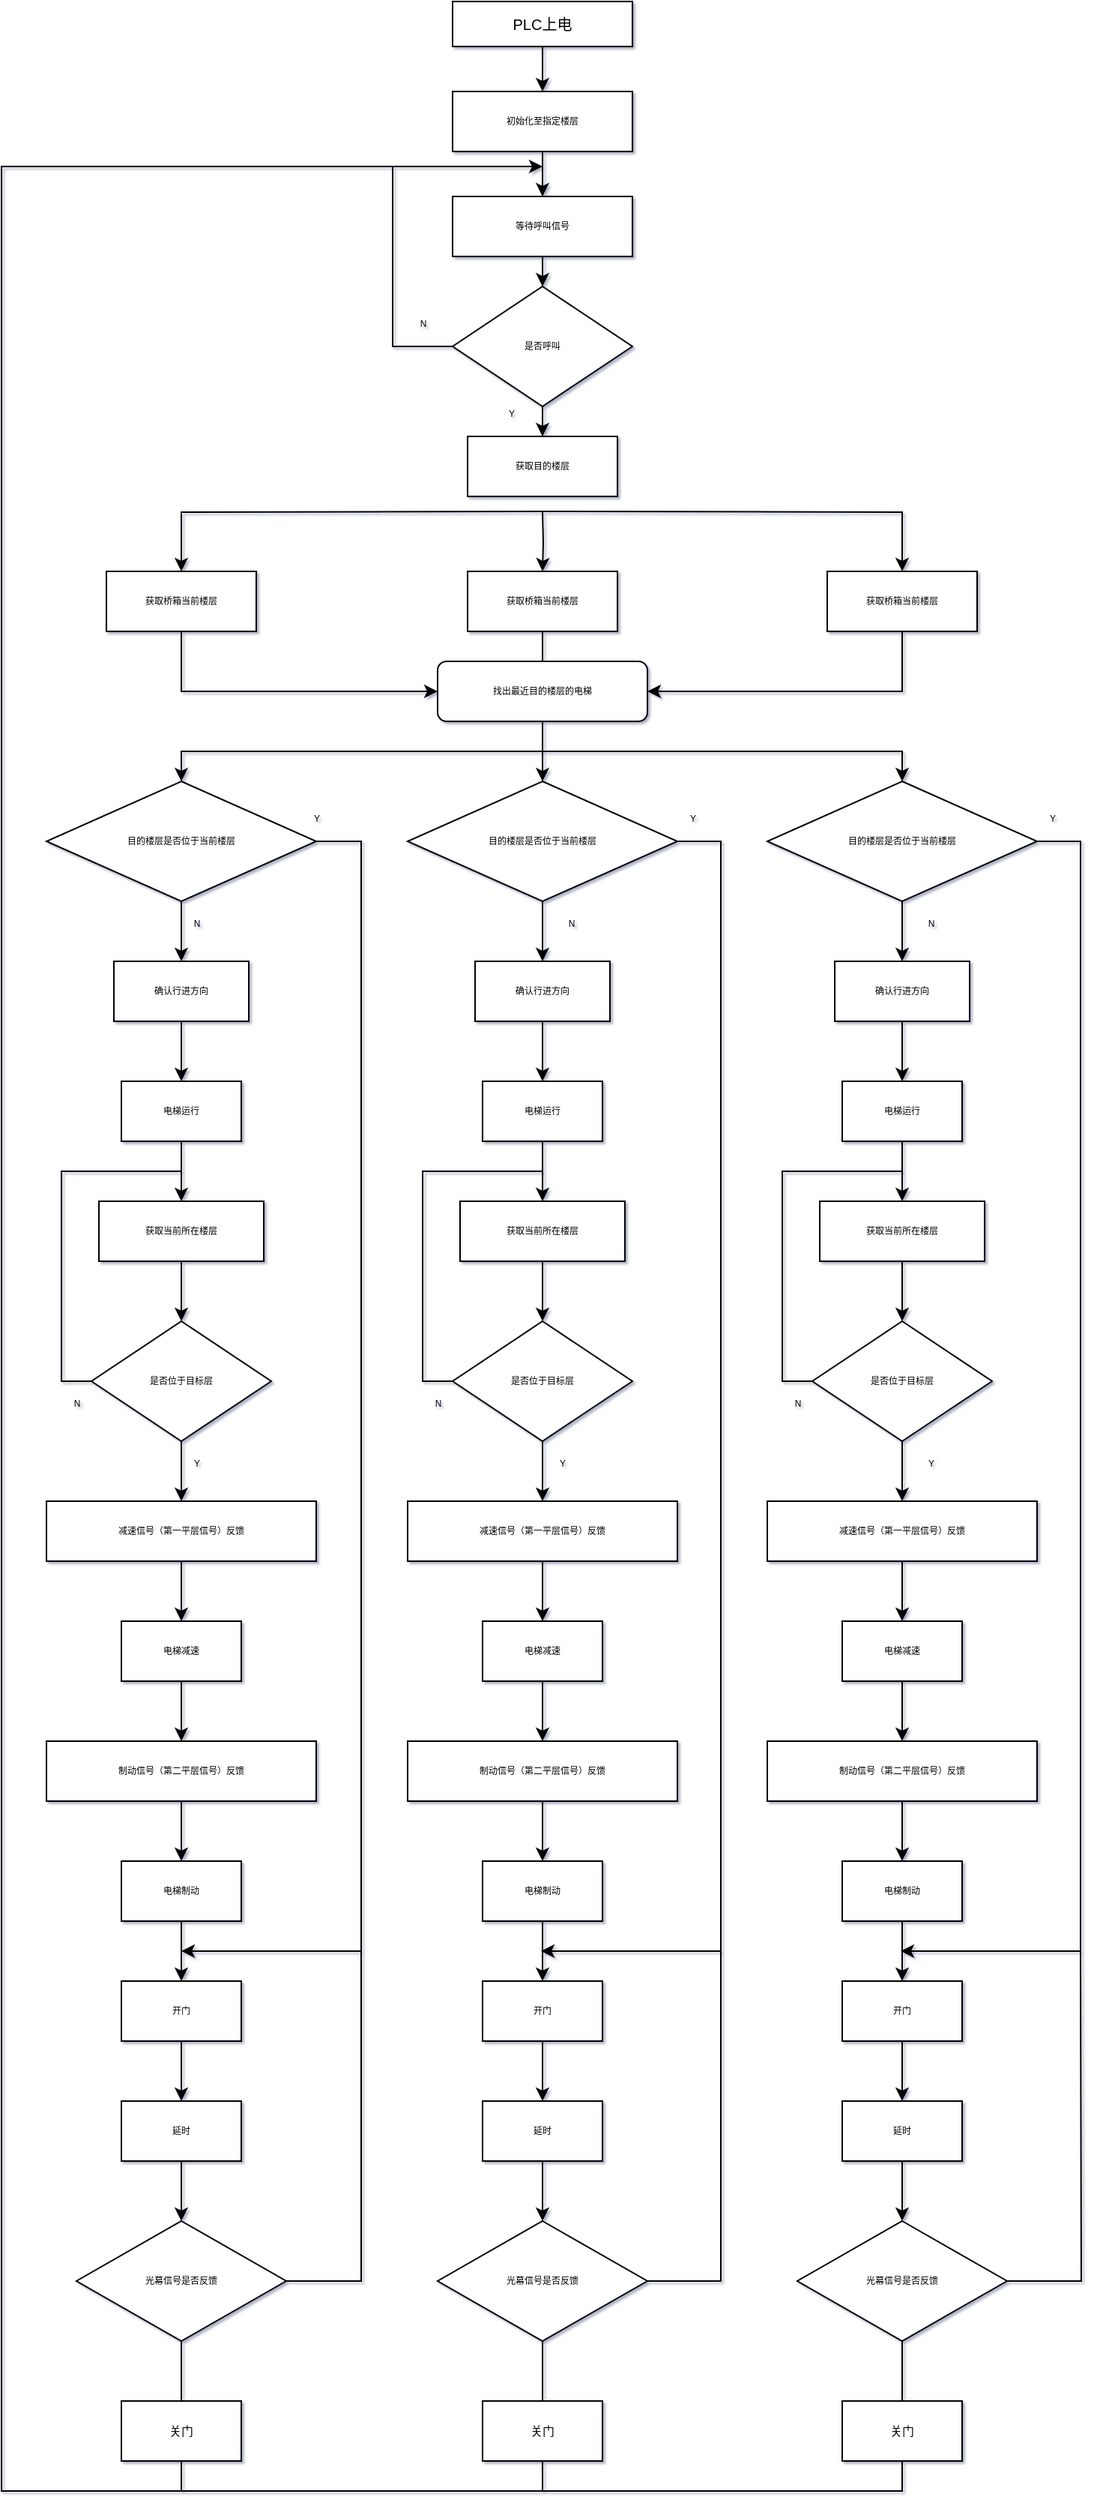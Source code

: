 <mxfile version="14.8.1" type="github">
  <diagram id="xuy3t1yrsUnTMNWXvo1F" name="Page-1">
    <mxGraphModel dx="716" dy="426" grid="1" gridSize="10" guides="1" tooltips="1" connect="1" arrows="1" fold="1" page="1" pageScale="1" pageWidth="827" pageHeight="1169" math="0" shadow="1">
      <root>
        <mxCell id="0" />
        <mxCell id="1" parent="0" />
        <mxCell id="n46OkMf2juIqLzWFey6i-4" value="" style="edgeStyle=orthogonalEdgeStyle;rounded=0;orthogonalLoop=1;jettySize=auto;html=1;spacingLeft=0;fontSize=6;" edge="1" parent="1" source="n46OkMf2juIqLzWFey6i-2" target="n46OkMf2juIqLzWFey6i-3">
          <mxGeometry relative="1" as="geometry" />
        </mxCell>
        <mxCell id="n46OkMf2juIqLzWFey6i-2" value="&lt;font style=&quot;line-height: 120% ; font-size: 10px&quot;&gt;PLC上电&lt;/font&gt;" style="rounded=0;whiteSpace=wrap;html=1;spacingLeft=0;fontSize=8;" vertex="1" parent="1">
          <mxGeometry x="350.99" width="120" height="30" as="geometry" />
        </mxCell>
        <mxCell id="n46OkMf2juIqLzWFey6i-6" value="" style="edgeStyle=orthogonalEdgeStyle;rounded=0;orthogonalLoop=1;jettySize=auto;html=1;spacingLeft=0;fontSize=6;" edge="1" parent="1" source="n46OkMf2juIqLzWFey6i-3" target="n46OkMf2juIqLzWFey6i-5">
          <mxGeometry relative="1" as="geometry" />
        </mxCell>
        <mxCell id="n46OkMf2juIqLzWFey6i-3" value="初始化至指定楼层" style="rounded=0;whiteSpace=wrap;html=1;spacingLeft=0;fontSize=6;" vertex="1" parent="1">
          <mxGeometry x="350.99" y="60" width="120" height="40" as="geometry" />
        </mxCell>
        <mxCell id="n46OkMf2juIqLzWFey6i-8" value="" style="edgeStyle=orthogonalEdgeStyle;rounded=0;orthogonalLoop=1;jettySize=auto;html=1;spacingLeft=0;fontSize=6;" edge="1" parent="1" source="n46OkMf2juIqLzWFey6i-5" target="n46OkMf2juIqLzWFey6i-7">
          <mxGeometry relative="1" as="geometry" />
        </mxCell>
        <mxCell id="n46OkMf2juIqLzWFey6i-198" value="" style="edgeStyle=orthogonalEdgeStyle;rounded=0;orthogonalLoop=1;jettySize=auto;html=1;fontSize=8;startArrow=none;startFill=0;endArrow=none;endFill=0;" edge="1" parent="1" source="n46OkMf2juIqLzWFey6i-5" target="n46OkMf2juIqLzWFey6i-3">
          <mxGeometry relative="1" as="geometry" />
        </mxCell>
        <mxCell id="n46OkMf2juIqLzWFey6i-5" value="等待呼叫信号" style="rounded=0;whiteSpace=wrap;html=1;spacingLeft=0;fontSize=6;" vertex="1" parent="1">
          <mxGeometry x="350.99" y="130" width="120" height="40" as="geometry" />
        </mxCell>
        <mxCell id="n46OkMf2juIqLzWFey6i-10" style="edgeStyle=orthogonalEdgeStyle;rounded=0;orthogonalLoop=1;jettySize=auto;html=1;exitX=0;exitY=0.5;exitDx=0;exitDy=0;endArrow=classic;endFill=1;spacingLeft=0;fontSize=6;" edge="1" parent="1" source="n46OkMf2juIqLzWFey6i-7">
          <mxGeometry relative="1" as="geometry">
            <mxPoint x="410.99" y="110" as="targetPoint" />
            <Array as="points">
              <mxPoint x="310.99" y="230" />
              <mxPoint x="310.99" y="110" />
            </Array>
          </mxGeometry>
        </mxCell>
        <mxCell id="n46OkMf2juIqLzWFey6i-26" value="" style="edgeStyle=orthogonalEdgeStyle;rounded=0;orthogonalLoop=1;jettySize=auto;html=1;startArrow=none;startFill=0;endArrow=classic;endFill=1;spacingLeft=0;fontSize=6;" edge="1" parent="1" source="n46OkMf2juIqLzWFey6i-7" target="n46OkMf2juIqLzWFey6i-25">
          <mxGeometry relative="1" as="geometry" />
        </mxCell>
        <mxCell id="n46OkMf2juIqLzWFey6i-7" value="是否呼叫" style="rhombus;whiteSpace=wrap;html=1;spacingLeft=0;fontSize=6;" vertex="1" parent="1">
          <mxGeometry x="350.99" y="190" width="120" height="80" as="geometry" />
        </mxCell>
        <mxCell id="n46OkMf2juIqLzWFey6i-36" style="edgeStyle=orthogonalEdgeStyle;rounded=0;orthogonalLoop=1;jettySize=auto;html=1;exitX=0.5;exitY=1;exitDx=0;exitDy=0;entryX=0;entryY=0.5;entryDx=0;entryDy=0;startArrow=none;startFill=0;endArrow=classic;endFill=1;spacingLeft=0;fontSize=6;" edge="1" parent="1" source="n46OkMf2juIqLzWFey6i-11" target="n46OkMf2juIqLzWFey6i-35">
          <mxGeometry relative="1" as="geometry" />
        </mxCell>
        <mxCell id="n46OkMf2juIqLzWFey6i-11" value="获取桥箱当前楼层" style="rounded=0;whiteSpace=wrap;html=1;spacingLeft=0;fontSize=6;" vertex="1" parent="1">
          <mxGeometry x="120" y="380" width="100" height="40" as="geometry" />
        </mxCell>
        <mxCell id="n46OkMf2juIqLzWFey6i-37" value="" style="edgeStyle=orthogonalEdgeStyle;rounded=0;orthogonalLoop=1;jettySize=auto;html=1;startArrow=none;startFill=0;endArrow=classic;endFill=1;spacingLeft=0;fontSize=6;" edge="1" parent="1" source="n46OkMf2juIqLzWFey6i-12">
          <mxGeometry relative="1" as="geometry">
            <mxPoint x="411.059" y="450" as="targetPoint" />
          </mxGeometry>
        </mxCell>
        <mxCell id="n46OkMf2juIqLzWFey6i-12" value="获取桥箱当前楼层" style="rounded=0;whiteSpace=wrap;html=1;spacingLeft=0;fontSize=6;" vertex="1" parent="1">
          <mxGeometry x="361" y="380" width="100" height="40" as="geometry" />
        </mxCell>
        <mxCell id="n46OkMf2juIqLzWFey6i-39" style="edgeStyle=orthogonalEdgeStyle;rounded=0;orthogonalLoop=1;jettySize=auto;html=1;exitX=0.5;exitY=1;exitDx=0;exitDy=0;entryX=1;entryY=0.5;entryDx=0;entryDy=0;startArrow=none;startFill=0;endArrow=classic;endFill=1;spacingLeft=0;fontSize=6;" edge="1" parent="1" source="n46OkMf2juIqLzWFey6i-13" target="n46OkMf2juIqLzWFey6i-35">
          <mxGeometry relative="1" as="geometry" />
        </mxCell>
        <mxCell id="n46OkMf2juIqLzWFey6i-13" value="获取桥箱当前楼层" style="rounded=0;whiteSpace=wrap;html=1;spacingLeft=0;fontSize=6;" vertex="1" parent="1">
          <mxGeometry x="601" y="380" width="100" height="40" as="geometry" />
        </mxCell>
        <mxCell id="n46OkMf2juIqLzWFey6i-27" value="" style="edgeStyle=orthogonalEdgeStyle;rounded=0;orthogonalLoop=1;jettySize=auto;html=1;startArrow=none;startFill=0;endArrow=classic;endFill=1;spacingLeft=0;fontSize=6;" edge="1" parent="1" target="n46OkMf2juIqLzWFey6i-12">
          <mxGeometry relative="1" as="geometry">
            <mxPoint x="411" y="340" as="sourcePoint" />
          </mxGeometry>
        </mxCell>
        <mxCell id="n46OkMf2juIqLzWFey6i-28" style="edgeStyle=orthogonalEdgeStyle;rounded=0;orthogonalLoop=1;jettySize=auto;html=1;exitX=0.5;exitY=1;exitDx=0;exitDy=0;entryX=0.5;entryY=0;entryDx=0;entryDy=0;startArrow=none;startFill=0;endArrow=classic;endFill=1;spacingLeft=0;fontSize=6;" edge="1" parent="1" target="n46OkMf2juIqLzWFey6i-11">
          <mxGeometry relative="1" as="geometry">
            <mxPoint x="411" y="340" as="sourcePoint" />
          </mxGeometry>
        </mxCell>
        <mxCell id="n46OkMf2juIqLzWFey6i-29" style="edgeStyle=orthogonalEdgeStyle;rounded=0;orthogonalLoop=1;jettySize=auto;html=1;exitX=0.5;exitY=1;exitDx=0;exitDy=0;entryX=0.5;entryY=0;entryDx=0;entryDy=0;startArrow=none;startFill=0;endArrow=classic;endFill=1;spacingLeft=0;fontSize=6;" edge="1" parent="1" target="n46OkMf2juIqLzWFey6i-13">
          <mxGeometry relative="1" as="geometry">
            <mxPoint x="411" y="340" as="sourcePoint" />
          </mxGeometry>
        </mxCell>
        <mxCell id="n46OkMf2juIqLzWFey6i-25" value="获取目的楼层" style="rounded=0;whiteSpace=wrap;html=1;spacingLeft=0;fontSize=6;" vertex="1" parent="1">
          <mxGeometry x="361" y="290" width="100" height="40" as="geometry" />
        </mxCell>
        <mxCell id="n46OkMf2juIqLzWFey6i-41" value="" style="edgeStyle=orthogonalEdgeStyle;rounded=0;orthogonalLoop=1;jettySize=auto;html=1;startArrow=none;startFill=0;endArrow=classic;endFill=1;spacingLeft=0;fontSize=6;" edge="1" parent="1" source="n46OkMf2juIqLzWFey6i-35" target="n46OkMf2juIqLzWFey6i-40">
          <mxGeometry relative="1" as="geometry" />
        </mxCell>
        <mxCell id="n46OkMf2juIqLzWFey6i-44" style="edgeStyle=orthogonalEdgeStyle;rounded=0;orthogonalLoop=1;jettySize=auto;html=1;exitX=0.5;exitY=1;exitDx=0;exitDy=0;entryX=0.5;entryY=0;entryDx=0;entryDy=0;startArrow=none;startFill=0;endArrow=classic;endFill=1;spacingLeft=0;fontSize=6;" edge="1" parent="1" source="n46OkMf2juIqLzWFey6i-35" target="n46OkMf2juIqLzWFey6i-42">
          <mxGeometry relative="1" as="geometry" />
        </mxCell>
        <mxCell id="n46OkMf2juIqLzWFey6i-45" style="edgeStyle=orthogonalEdgeStyle;rounded=0;orthogonalLoop=1;jettySize=auto;html=1;exitX=0.5;exitY=1;exitDx=0;exitDy=0;startArrow=none;startFill=0;endArrow=classic;endFill=1;spacingLeft=0;fontSize=6;" edge="1" parent="1" source="n46OkMf2juIqLzWFey6i-35" target="n46OkMf2juIqLzWFey6i-43">
          <mxGeometry relative="1" as="geometry" />
        </mxCell>
        <mxCell id="n46OkMf2juIqLzWFey6i-35" value="找出最近目的楼层的电梯" style="rounded=1;whiteSpace=wrap;html=1;spacingLeft=0;fontSize=6;" vertex="1" parent="1">
          <mxGeometry x="341" y="440" width="140" height="40" as="geometry" />
        </mxCell>
        <mxCell id="n46OkMf2juIqLzWFey6i-51" value="" style="edgeStyle=orthogonalEdgeStyle;rounded=0;orthogonalLoop=1;jettySize=auto;html=1;startArrow=none;startFill=0;endArrow=classic;endFill=1;spacingLeft=0;fontSize=6;" edge="1" parent="1" source="n46OkMf2juIqLzWFey6i-40" target="n46OkMf2juIqLzWFey6i-48">
          <mxGeometry relative="1" as="geometry" />
        </mxCell>
        <mxCell id="n46OkMf2juIqLzWFey6i-195" style="edgeStyle=orthogonalEdgeStyle;rounded=0;orthogonalLoop=1;jettySize=auto;html=1;exitX=1;exitY=0.5;exitDx=0;exitDy=0;fontSize=8;startArrow=none;startFill=0;endArrow=classic;endFill=1;" edge="1" parent="1" source="n46OkMf2juIqLzWFey6i-40">
          <mxGeometry relative="1" as="geometry">
            <mxPoint x="410" y="1300.0" as="targetPoint" />
            <Array as="points">
              <mxPoint x="530" y="560" />
              <mxPoint x="530" y="1300" />
            </Array>
          </mxGeometry>
        </mxCell>
        <mxCell id="n46OkMf2juIqLzWFey6i-40" value="目的楼层是否位于当前楼层" style="rhombus;whiteSpace=wrap;html=1;spacingLeft=0;fontSize=6;" vertex="1" parent="1">
          <mxGeometry x="320.99" y="520" width="180" height="80" as="geometry" />
        </mxCell>
        <mxCell id="n46OkMf2juIqLzWFey6i-47" value="" style="edgeStyle=orthogonalEdgeStyle;rounded=0;orthogonalLoop=1;jettySize=auto;html=1;startArrow=none;startFill=0;endArrow=classic;endFill=1;spacingLeft=0;fontSize=6;" edge="1" parent="1" source="n46OkMf2juIqLzWFey6i-42" target="n46OkMf2juIqLzWFey6i-46">
          <mxGeometry relative="1" as="geometry" />
        </mxCell>
        <mxCell id="n46OkMf2juIqLzWFey6i-192" style="edgeStyle=orthogonalEdgeStyle;rounded=0;orthogonalLoop=1;jettySize=auto;html=1;exitX=1;exitY=0.5;exitDx=0;exitDy=0;fontSize=8;startArrow=none;startFill=0;endArrow=none;endFill=0;" edge="1" parent="1" source="n46OkMf2juIqLzWFey6i-42">
          <mxGeometry relative="1" as="geometry">
            <mxPoint x="170" y="1300.0" as="targetPoint" />
            <Array as="points">
              <mxPoint x="290" y="560" />
              <mxPoint x="290" y="1300" />
            </Array>
          </mxGeometry>
        </mxCell>
        <mxCell id="n46OkMf2juIqLzWFey6i-42" value="目的楼层是否位于当前楼层" style="rhombus;whiteSpace=wrap;html=1;spacingLeft=0;fontSize=6;" vertex="1" parent="1">
          <mxGeometry x="80" y="520" width="180" height="80" as="geometry" />
        </mxCell>
        <mxCell id="n46OkMf2juIqLzWFey6i-52" value="" style="edgeStyle=orthogonalEdgeStyle;rounded=0;orthogonalLoop=1;jettySize=auto;html=1;startArrow=none;startFill=0;endArrow=classic;endFill=1;spacingLeft=0;fontSize=6;" edge="1" parent="1" source="n46OkMf2juIqLzWFey6i-43" target="n46OkMf2juIqLzWFey6i-49">
          <mxGeometry relative="1" as="geometry" />
        </mxCell>
        <mxCell id="n46OkMf2juIqLzWFey6i-196" style="edgeStyle=orthogonalEdgeStyle;rounded=0;orthogonalLoop=1;jettySize=auto;html=1;exitX=1;exitY=0.5;exitDx=0;exitDy=0;fontSize=8;startArrow=none;startFill=0;endArrow=classic;endFill=1;" edge="1" parent="1" source="n46OkMf2juIqLzWFey6i-43">
          <mxGeometry relative="1" as="geometry">
            <mxPoint x="650" y="1300.0" as="targetPoint" />
            <Array as="points">
              <mxPoint x="770" y="560" />
              <mxPoint x="770" y="1300" />
            </Array>
          </mxGeometry>
        </mxCell>
        <mxCell id="n46OkMf2juIqLzWFey6i-43" value="目的楼层是否位于当前楼层" style="rhombus;whiteSpace=wrap;html=1;spacingLeft=0;fontSize=6;" vertex="1" parent="1">
          <mxGeometry x="561" y="520" width="180" height="80" as="geometry" />
        </mxCell>
        <mxCell id="n46OkMf2juIqLzWFey6i-55" value="" style="edgeStyle=orthogonalEdgeStyle;rounded=0;orthogonalLoop=1;jettySize=auto;html=1;startArrow=none;startFill=0;endArrow=classic;endFill=1;spacingLeft=0;fontSize=6;" edge="1" parent="1" source="n46OkMf2juIqLzWFey6i-46" target="n46OkMf2juIqLzWFey6i-54">
          <mxGeometry relative="1" as="geometry" />
        </mxCell>
        <mxCell id="n46OkMf2juIqLzWFey6i-46" value="确认行进方向" style="rounded=0;whiteSpace=wrap;html=1;spacingLeft=0;fontSize=6;" vertex="1" parent="1">
          <mxGeometry x="125" y="640" width="90" height="40" as="geometry" />
        </mxCell>
        <mxCell id="n46OkMf2juIqLzWFey6i-166" value="" style="edgeStyle=orthogonalEdgeStyle;rounded=0;orthogonalLoop=1;jettySize=auto;html=1;fontSize=8;startArrow=none;startFill=0;endArrow=classic;endFill=1;" edge="1" parent="1" source="n46OkMf2juIqLzWFey6i-48" target="n46OkMf2juIqLzWFey6i-56">
          <mxGeometry relative="1" as="geometry" />
        </mxCell>
        <mxCell id="n46OkMf2juIqLzWFey6i-48" value="确认行进方向" style="rounded=0;whiteSpace=wrap;html=1;spacingLeft=0;fontSize=6;" vertex="1" parent="1">
          <mxGeometry x="366" y="640" width="90" height="40" as="geometry" />
        </mxCell>
        <mxCell id="n46OkMf2juIqLzWFey6i-167" value="" style="edgeStyle=orthogonalEdgeStyle;rounded=0;orthogonalLoop=1;jettySize=auto;html=1;fontSize=8;startArrow=none;startFill=0;endArrow=classic;endFill=1;" edge="1" parent="1" source="n46OkMf2juIqLzWFey6i-49" target="n46OkMf2juIqLzWFey6i-57">
          <mxGeometry relative="1" as="geometry" />
        </mxCell>
        <mxCell id="n46OkMf2juIqLzWFey6i-49" value="确认行进方向" style="rounded=0;whiteSpace=wrap;html=1;spacingLeft=0;fontSize=6;" vertex="1" parent="1">
          <mxGeometry x="606" y="640" width="90" height="40" as="geometry" />
        </mxCell>
        <mxCell id="n46OkMf2juIqLzWFey6i-59" value="" style="edgeStyle=orthogonalEdgeStyle;rounded=0;orthogonalLoop=1;jettySize=auto;html=1;startArrow=none;startFill=0;endArrow=classic;endFill=1;spacingLeft=0;fontSize=6;" edge="1" parent="1" source="n46OkMf2juIqLzWFey6i-54" target="n46OkMf2juIqLzWFey6i-58">
          <mxGeometry relative="1" as="geometry" />
        </mxCell>
        <mxCell id="n46OkMf2juIqLzWFey6i-54" value="电梯运行" style="rounded=0;whiteSpace=wrap;html=1;spacingLeft=0;fontSize=6;" vertex="1" parent="1">
          <mxGeometry x="130" y="720" width="80" height="40" as="geometry" />
        </mxCell>
        <mxCell id="n46OkMf2juIqLzWFey6i-165" value="" style="edgeStyle=orthogonalEdgeStyle;rounded=0;orthogonalLoop=1;jettySize=auto;html=1;fontSize=8;startArrow=none;startFill=0;endArrow=classic;endFill=1;" edge="1" parent="1" source="n46OkMf2juIqLzWFey6i-56" target="n46OkMf2juIqLzWFey6i-124">
          <mxGeometry relative="1" as="geometry" />
        </mxCell>
        <mxCell id="n46OkMf2juIqLzWFey6i-56" value="电梯运行" style="rounded=0;whiteSpace=wrap;html=1;spacingLeft=0;fontSize=6;" vertex="1" parent="1">
          <mxGeometry x="370.99" y="720" width="80" height="40" as="geometry" />
        </mxCell>
        <mxCell id="n46OkMf2juIqLzWFey6i-189" value="" style="edgeStyle=orthogonalEdgeStyle;rounded=0;orthogonalLoop=1;jettySize=auto;html=1;fontSize=8;startArrow=none;startFill=0;endArrow=classic;endFill=1;" edge="1" parent="1" source="n46OkMf2juIqLzWFey6i-57" target="n46OkMf2juIqLzWFey6i-169">
          <mxGeometry relative="1" as="geometry" />
        </mxCell>
        <mxCell id="n46OkMf2juIqLzWFey6i-57" value="电梯运行" style="rounded=0;whiteSpace=wrap;html=1;spacingLeft=0;fontSize=6;" vertex="1" parent="1">
          <mxGeometry x="611" y="720" width="80" height="40" as="geometry" />
        </mxCell>
        <mxCell id="n46OkMf2juIqLzWFey6i-61" value="" style="edgeStyle=orthogonalEdgeStyle;rounded=0;orthogonalLoop=1;jettySize=auto;html=1;startArrow=none;startFill=0;endArrow=classic;endFill=1;spacingLeft=0;fontSize=6;" edge="1" parent="1" source="n46OkMf2juIqLzWFey6i-58" target="n46OkMf2juIqLzWFey6i-60">
          <mxGeometry relative="1" as="geometry" />
        </mxCell>
        <mxCell id="n46OkMf2juIqLzWFey6i-58" value="获取当前所在楼层" style="rounded=0;whiteSpace=wrap;html=1;spacingLeft=0;fontSize=6;" vertex="1" parent="1">
          <mxGeometry x="115" y="800" width="110" height="40" as="geometry" />
        </mxCell>
        <mxCell id="n46OkMf2juIqLzWFey6i-62" style="edgeStyle=orthogonalEdgeStyle;rounded=0;orthogonalLoop=1;jettySize=auto;html=1;exitX=0;exitY=0.5;exitDx=0;exitDy=0;startArrow=none;startFill=0;endArrow=none;endFill=0;spacingLeft=0;fontSize=6;" edge="1" parent="1" source="n46OkMf2juIqLzWFey6i-60">
          <mxGeometry relative="1" as="geometry">
            <mxPoint x="170" y="780" as="targetPoint" />
            <Array as="points">
              <mxPoint x="90" y="920" />
              <mxPoint x="90" y="780" />
            </Array>
          </mxGeometry>
        </mxCell>
        <mxCell id="n46OkMf2juIqLzWFey6i-64" value="" style="edgeStyle=orthogonalEdgeStyle;rounded=0;orthogonalLoop=1;jettySize=auto;html=1;startArrow=none;startFill=0;endArrow=classic;endFill=1;spacingLeft=0;fontSize=6;" edge="1" parent="1" source="n46OkMf2juIqLzWFey6i-60" target="n46OkMf2juIqLzWFey6i-63">
          <mxGeometry relative="1" as="geometry" />
        </mxCell>
        <mxCell id="n46OkMf2juIqLzWFey6i-60" value="是否位于目标层" style="rhombus;whiteSpace=wrap;html=1;spacingLeft=0;fontSize=6;" vertex="1" parent="1">
          <mxGeometry x="110" y="880" width="120" height="80" as="geometry" />
        </mxCell>
        <mxCell id="n46OkMf2juIqLzWFey6i-66" value="" style="edgeStyle=orthogonalEdgeStyle;rounded=0;orthogonalLoop=1;jettySize=auto;html=1;startArrow=none;startFill=0;endArrow=classic;endFill=1;spacingLeft=0;fontSize=6;" edge="1" parent="1" source="n46OkMf2juIqLzWFey6i-63" target="n46OkMf2juIqLzWFey6i-65">
          <mxGeometry relative="1" as="geometry" />
        </mxCell>
        <mxCell id="n46OkMf2juIqLzWFey6i-63" value="减速信号（第一平层信号）反馈" style="rounded=0;whiteSpace=wrap;html=1;spacingLeft=0;fontSize=6;" vertex="1" parent="1">
          <mxGeometry x="80" y="1000" width="180" height="40" as="geometry" />
        </mxCell>
        <mxCell id="n46OkMf2juIqLzWFey6i-68" value="" style="edgeStyle=orthogonalEdgeStyle;rounded=0;orthogonalLoop=1;jettySize=auto;html=1;fontSize=8;startArrow=none;startFill=0;endArrow=classic;endFill=1;" edge="1" parent="1" source="n46OkMf2juIqLzWFey6i-65" target="n46OkMf2juIqLzWFey6i-67">
          <mxGeometry relative="1" as="geometry" />
        </mxCell>
        <mxCell id="n46OkMf2juIqLzWFey6i-65" value="电梯减速" style="rounded=0;whiteSpace=wrap;html=1;spacingLeft=0;fontSize=6;" vertex="1" parent="1">
          <mxGeometry x="130" y="1080" width="80" height="40" as="geometry" />
        </mxCell>
        <mxCell id="n46OkMf2juIqLzWFey6i-70" value="" style="edgeStyle=orthogonalEdgeStyle;rounded=0;orthogonalLoop=1;jettySize=auto;html=1;fontSize=8;startArrow=none;startFill=0;endArrow=classic;endFill=1;" edge="1" parent="1" source="n46OkMf2juIqLzWFey6i-67" target="n46OkMf2juIqLzWFey6i-69">
          <mxGeometry relative="1" as="geometry" />
        </mxCell>
        <mxCell id="n46OkMf2juIqLzWFey6i-67" value="制动信号（第二平层信号）反馈" style="rounded=0;whiteSpace=wrap;html=1;spacingLeft=0;fontSize=6;" vertex="1" parent="1">
          <mxGeometry x="80" y="1160" width="180" height="40" as="geometry" />
        </mxCell>
        <mxCell id="n46OkMf2juIqLzWFey6i-72" value="" style="edgeStyle=orthogonalEdgeStyle;rounded=0;orthogonalLoop=1;jettySize=auto;html=1;fontSize=8;startArrow=none;startFill=0;endArrow=classic;endFill=1;" edge="1" parent="1" source="n46OkMf2juIqLzWFey6i-69" target="n46OkMf2juIqLzWFey6i-71">
          <mxGeometry relative="1" as="geometry" />
        </mxCell>
        <mxCell id="n46OkMf2juIqLzWFey6i-69" value="电梯制动" style="rounded=0;whiteSpace=wrap;html=1;spacingLeft=0;fontSize=6;" vertex="1" parent="1">
          <mxGeometry x="130" y="1240" width="80" height="40" as="geometry" />
        </mxCell>
        <mxCell id="n46OkMf2juIqLzWFey6i-76" value="" style="edgeStyle=orthogonalEdgeStyle;rounded=0;orthogonalLoop=1;jettySize=auto;html=1;fontSize=8;startArrow=none;startFill=0;endArrow=classic;endFill=1;" edge="1" parent="1" source="n46OkMf2juIqLzWFey6i-71" target="n46OkMf2juIqLzWFey6i-73">
          <mxGeometry relative="1" as="geometry" />
        </mxCell>
        <mxCell id="n46OkMf2juIqLzWFey6i-71" value="开门" style="rounded=0;whiteSpace=wrap;html=1;spacingLeft=0;fontSize=6;" vertex="1" parent="1">
          <mxGeometry x="130" y="1320" width="80" height="40" as="geometry" />
        </mxCell>
        <mxCell id="n46OkMf2juIqLzWFey6i-75" value="" style="edgeStyle=orthogonalEdgeStyle;rounded=0;orthogonalLoop=1;jettySize=auto;html=1;fontSize=8;startArrow=none;startFill=0;endArrow=classic;endFill=1;" edge="1" parent="1" source="n46OkMf2juIqLzWFey6i-73" target="n46OkMf2juIqLzWFey6i-74">
          <mxGeometry relative="1" as="geometry" />
        </mxCell>
        <mxCell id="n46OkMf2juIqLzWFey6i-73" value="延时" style="rounded=0;whiteSpace=wrap;html=1;spacingLeft=0;fontSize=6;" vertex="1" parent="1">
          <mxGeometry x="130" y="1400" width="80" height="40" as="geometry" />
        </mxCell>
        <mxCell id="n46OkMf2juIqLzWFey6i-77" style="edgeStyle=orthogonalEdgeStyle;rounded=0;orthogonalLoop=1;jettySize=auto;html=1;exitX=1;exitY=0.5;exitDx=0;exitDy=0;fontSize=8;startArrow=none;startFill=0;endArrow=classic;endFill=1;" edge="1" parent="1" source="n46OkMf2juIqLzWFey6i-74">
          <mxGeometry relative="1" as="geometry">
            <mxPoint x="170.0" y="1300" as="targetPoint" />
            <Array as="points">
              <mxPoint x="290" y="1520" />
              <mxPoint x="290" y="1300" />
            </Array>
          </mxGeometry>
        </mxCell>
        <mxCell id="n46OkMf2juIqLzWFey6i-79" value="" style="edgeStyle=orthogonalEdgeStyle;rounded=0;orthogonalLoop=1;jettySize=auto;html=1;fontSize=8;startArrow=none;startFill=0;endArrow=none;endFill=0;" edge="1" parent="1" source="n46OkMf2juIqLzWFey6i-74" target="n46OkMf2juIqLzWFey6i-78">
          <mxGeometry relative="1" as="geometry" />
        </mxCell>
        <mxCell id="n46OkMf2juIqLzWFey6i-74" value="光幕信号是否反馈" style="rhombus;whiteSpace=wrap;html=1;spacingLeft=0;fontSize=6;" vertex="1" parent="1">
          <mxGeometry x="100" y="1480" width="140" height="80" as="geometry" />
        </mxCell>
        <mxCell id="n46OkMf2juIqLzWFey6i-80" style="edgeStyle=orthogonalEdgeStyle;rounded=0;orthogonalLoop=1;jettySize=auto;html=1;exitX=0.5;exitY=1;exitDx=0;exitDy=0;fontSize=8;startArrow=none;startFill=0;endArrow=none;endFill=0;" edge="1" parent="1" source="n46OkMf2juIqLzWFey6i-78">
          <mxGeometry relative="1" as="geometry">
            <mxPoint x="320" y="110" as="targetPoint" />
            <Array as="points">
              <mxPoint x="170" y="1660" />
              <mxPoint x="50" y="1660" />
              <mxPoint x="50" y="110" />
            </Array>
          </mxGeometry>
        </mxCell>
        <mxCell id="n46OkMf2juIqLzWFey6i-78" value="关门" style="rounded=0;whiteSpace=wrap;html=1;fontSize=8;" vertex="1" parent="1">
          <mxGeometry x="130" y="1600" width="80" height="40" as="geometry" />
        </mxCell>
        <mxCell id="n46OkMf2juIqLzWFey6i-123" value="" style="edgeStyle=orthogonalEdgeStyle;rounded=0;orthogonalLoop=1;jettySize=auto;html=1;startArrow=none;startFill=0;endArrow=classic;endFill=1;spacingLeft=0;fontSize=6;" edge="1" source="n46OkMf2juIqLzWFey6i-124" target="n46OkMf2juIqLzWFey6i-127" parent="1">
          <mxGeometry relative="1" as="geometry" />
        </mxCell>
        <mxCell id="n46OkMf2juIqLzWFey6i-124" value="获取当前所在楼层" style="rounded=0;whiteSpace=wrap;html=1;spacingLeft=0;fontSize=6;" vertex="1" parent="1">
          <mxGeometry x="355.99" y="800" width="110" height="40" as="geometry" />
        </mxCell>
        <mxCell id="n46OkMf2juIqLzWFey6i-125" style="edgeStyle=orthogonalEdgeStyle;rounded=0;orthogonalLoop=1;jettySize=auto;html=1;exitX=0;exitY=0.5;exitDx=0;exitDy=0;startArrow=none;startFill=0;endArrow=none;endFill=0;spacingLeft=0;fontSize=6;" edge="1" source="n46OkMf2juIqLzWFey6i-127" parent="1">
          <mxGeometry relative="1" as="geometry">
            <mxPoint x="410.99" y="780.0" as="targetPoint" />
            <Array as="points">
              <mxPoint x="330.99" y="920" />
              <mxPoint x="330.99" y="780" />
            </Array>
          </mxGeometry>
        </mxCell>
        <mxCell id="n46OkMf2juIqLzWFey6i-126" value="" style="edgeStyle=orthogonalEdgeStyle;rounded=0;orthogonalLoop=1;jettySize=auto;html=1;startArrow=none;startFill=0;endArrow=classic;endFill=1;spacingLeft=0;fontSize=6;" edge="1" source="n46OkMf2juIqLzWFey6i-127" target="n46OkMf2juIqLzWFey6i-129" parent="1">
          <mxGeometry relative="1" as="geometry" />
        </mxCell>
        <mxCell id="n46OkMf2juIqLzWFey6i-127" value="是否位于目标层" style="rhombus;whiteSpace=wrap;html=1;spacingLeft=0;fontSize=6;" vertex="1" parent="1">
          <mxGeometry x="350.99" y="880" width="120" height="80" as="geometry" />
        </mxCell>
        <mxCell id="n46OkMf2juIqLzWFey6i-128" value="" style="edgeStyle=orthogonalEdgeStyle;rounded=0;orthogonalLoop=1;jettySize=auto;html=1;startArrow=none;startFill=0;endArrow=classic;endFill=1;spacingLeft=0;fontSize=6;" edge="1" source="n46OkMf2juIqLzWFey6i-129" target="n46OkMf2juIqLzWFey6i-131" parent="1">
          <mxGeometry relative="1" as="geometry" />
        </mxCell>
        <mxCell id="n46OkMf2juIqLzWFey6i-129" value="减速信号（第一平层信号）反馈" style="rounded=0;whiteSpace=wrap;html=1;spacingLeft=0;fontSize=6;" vertex="1" parent="1">
          <mxGeometry x="320.99" y="1000" width="180" height="40" as="geometry" />
        </mxCell>
        <mxCell id="n46OkMf2juIqLzWFey6i-130" value="" style="edgeStyle=orthogonalEdgeStyle;rounded=0;orthogonalLoop=1;jettySize=auto;html=1;fontSize=8;startArrow=none;startFill=0;endArrow=classic;endFill=1;" edge="1" source="n46OkMf2juIqLzWFey6i-131" target="n46OkMf2juIqLzWFey6i-133" parent="1">
          <mxGeometry relative="1" as="geometry" />
        </mxCell>
        <mxCell id="n46OkMf2juIqLzWFey6i-131" value="电梯减速" style="rounded=0;whiteSpace=wrap;html=1;spacingLeft=0;fontSize=6;" vertex="1" parent="1">
          <mxGeometry x="370.99" y="1080" width="80" height="40" as="geometry" />
        </mxCell>
        <mxCell id="n46OkMf2juIqLzWFey6i-132" value="" style="edgeStyle=orthogonalEdgeStyle;rounded=0;orthogonalLoop=1;jettySize=auto;html=1;fontSize=8;startArrow=none;startFill=0;endArrow=classic;endFill=1;" edge="1" source="n46OkMf2juIqLzWFey6i-133" target="n46OkMf2juIqLzWFey6i-135" parent="1">
          <mxGeometry relative="1" as="geometry" />
        </mxCell>
        <mxCell id="n46OkMf2juIqLzWFey6i-133" value="制动信号（第二平层信号）反馈" style="rounded=0;whiteSpace=wrap;html=1;spacingLeft=0;fontSize=6;" vertex="1" parent="1">
          <mxGeometry x="320.99" y="1160" width="180" height="40" as="geometry" />
        </mxCell>
        <mxCell id="n46OkMf2juIqLzWFey6i-134" value="" style="edgeStyle=orthogonalEdgeStyle;rounded=0;orthogonalLoop=1;jettySize=auto;html=1;fontSize=8;startArrow=none;startFill=0;endArrow=classic;endFill=1;" edge="1" source="n46OkMf2juIqLzWFey6i-135" target="n46OkMf2juIqLzWFey6i-137" parent="1">
          <mxGeometry relative="1" as="geometry" />
        </mxCell>
        <mxCell id="n46OkMf2juIqLzWFey6i-135" value="电梯制动" style="rounded=0;whiteSpace=wrap;html=1;spacingLeft=0;fontSize=6;" vertex="1" parent="1">
          <mxGeometry x="370.99" y="1240" width="80" height="40" as="geometry" />
        </mxCell>
        <mxCell id="n46OkMf2juIqLzWFey6i-136" value="" style="edgeStyle=orthogonalEdgeStyle;rounded=0;orthogonalLoop=1;jettySize=auto;html=1;fontSize=8;startArrow=none;startFill=0;endArrow=classic;endFill=1;" edge="1" source="n46OkMf2juIqLzWFey6i-137" target="n46OkMf2juIqLzWFey6i-139" parent="1">
          <mxGeometry relative="1" as="geometry" />
        </mxCell>
        <mxCell id="n46OkMf2juIqLzWFey6i-137" value="开门" style="rounded=0;whiteSpace=wrap;html=1;spacingLeft=0;fontSize=6;" vertex="1" parent="1">
          <mxGeometry x="370.99" y="1320" width="80" height="40" as="geometry" />
        </mxCell>
        <mxCell id="n46OkMf2juIqLzWFey6i-138" value="" style="edgeStyle=orthogonalEdgeStyle;rounded=0;orthogonalLoop=1;jettySize=auto;html=1;fontSize=8;startArrow=none;startFill=0;endArrow=classic;endFill=1;" edge="1" source="n46OkMf2juIqLzWFey6i-139" target="n46OkMf2juIqLzWFey6i-142" parent="1">
          <mxGeometry relative="1" as="geometry" />
        </mxCell>
        <mxCell id="n46OkMf2juIqLzWFey6i-139" value="延时" style="rounded=0;whiteSpace=wrap;html=1;spacingLeft=0;fontSize=6;" vertex="1" parent="1">
          <mxGeometry x="370.99" y="1400" width="80" height="40" as="geometry" />
        </mxCell>
        <mxCell id="n46OkMf2juIqLzWFey6i-140" style="edgeStyle=orthogonalEdgeStyle;rounded=0;orthogonalLoop=1;jettySize=auto;html=1;exitX=1;exitY=0.5;exitDx=0;exitDy=0;fontSize=8;startArrow=none;startFill=0;endArrow=none;endFill=0;" edge="1" source="n46OkMf2juIqLzWFey6i-142" parent="1">
          <mxGeometry relative="1" as="geometry">
            <mxPoint x="410.99" y="1300" as="targetPoint" />
            <Array as="points">
              <mxPoint x="530" y="1520" />
              <mxPoint x="530" y="1300" />
            </Array>
          </mxGeometry>
        </mxCell>
        <mxCell id="n46OkMf2juIqLzWFey6i-141" value="" style="edgeStyle=orthogonalEdgeStyle;rounded=0;orthogonalLoop=1;jettySize=auto;html=1;fontSize=8;startArrow=none;startFill=0;endArrow=none;endFill=0;" edge="1" source="n46OkMf2juIqLzWFey6i-142" target="n46OkMf2juIqLzWFey6i-143" parent="1">
          <mxGeometry relative="1" as="geometry" />
        </mxCell>
        <mxCell id="n46OkMf2juIqLzWFey6i-142" value="光幕信号是否反馈" style="rhombus;whiteSpace=wrap;html=1;spacingLeft=0;fontSize=6;" vertex="1" parent="1">
          <mxGeometry x="340.99" y="1480" width="140" height="80" as="geometry" />
        </mxCell>
        <mxCell id="n46OkMf2juIqLzWFey6i-190" style="edgeStyle=orthogonalEdgeStyle;rounded=0;orthogonalLoop=1;jettySize=auto;html=1;exitX=0.5;exitY=1;exitDx=0;exitDy=0;fontSize=8;startArrow=none;startFill=0;endArrow=none;endFill=0;" edge="1" parent="1" source="n46OkMf2juIqLzWFey6i-143">
          <mxGeometry relative="1" as="geometry">
            <mxPoint x="170" y="1660" as="targetPoint" />
            <Array as="points">
              <mxPoint x="411" y="1660" />
            </Array>
          </mxGeometry>
        </mxCell>
        <mxCell id="n46OkMf2juIqLzWFey6i-143" value="关门" style="rounded=0;whiteSpace=wrap;html=1;fontSize=8;" vertex="1" parent="1">
          <mxGeometry x="370.99" y="1600" width="80" height="40" as="geometry" />
        </mxCell>
        <mxCell id="n46OkMf2juIqLzWFey6i-168" value="" style="edgeStyle=orthogonalEdgeStyle;rounded=0;orthogonalLoop=1;jettySize=auto;html=1;startArrow=none;startFill=0;endArrow=classic;endFill=1;spacingLeft=0;fontSize=6;" edge="1" source="n46OkMf2juIqLzWFey6i-169" target="n46OkMf2juIqLzWFey6i-172" parent="1">
          <mxGeometry relative="1" as="geometry" />
        </mxCell>
        <mxCell id="n46OkMf2juIqLzWFey6i-169" value="获取当前所在楼层" style="rounded=0;whiteSpace=wrap;html=1;spacingLeft=0;fontSize=6;" vertex="1" parent="1">
          <mxGeometry x="596" y="800" width="110" height="40" as="geometry" />
        </mxCell>
        <mxCell id="n46OkMf2juIqLzWFey6i-170" style="edgeStyle=orthogonalEdgeStyle;rounded=0;orthogonalLoop=1;jettySize=auto;html=1;exitX=0;exitY=0.5;exitDx=0;exitDy=0;startArrow=none;startFill=0;endArrow=none;endFill=0;spacingLeft=0;fontSize=6;" edge="1" source="n46OkMf2juIqLzWFey6i-172" parent="1">
          <mxGeometry relative="1" as="geometry">
            <mxPoint x="651" y="780.0" as="targetPoint" />
            <Array as="points">
              <mxPoint x="571" y="920" />
              <mxPoint x="571" y="780" />
            </Array>
          </mxGeometry>
        </mxCell>
        <mxCell id="n46OkMf2juIqLzWFey6i-171" value="" style="edgeStyle=orthogonalEdgeStyle;rounded=0;orthogonalLoop=1;jettySize=auto;html=1;startArrow=none;startFill=0;endArrow=classic;endFill=1;spacingLeft=0;fontSize=6;" edge="1" source="n46OkMf2juIqLzWFey6i-172" target="n46OkMf2juIqLzWFey6i-174" parent="1">
          <mxGeometry relative="1" as="geometry" />
        </mxCell>
        <mxCell id="n46OkMf2juIqLzWFey6i-172" value="是否位于目标层" style="rhombus;whiteSpace=wrap;html=1;spacingLeft=0;fontSize=6;" vertex="1" parent="1">
          <mxGeometry x="591" y="880" width="120" height="80" as="geometry" />
        </mxCell>
        <mxCell id="n46OkMf2juIqLzWFey6i-173" value="" style="edgeStyle=orthogonalEdgeStyle;rounded=0;orthogonalLoop=1;jettySize=auto;html=1;startArrow=none;startFill=0;endArrow=classic;endFill=1;spacingLeft=0;fontSize=6;" edge="1" source="n46OkMf2juIqLzWFey6i-174" target="n46OkMf2juIqLzWFey6i-176" parent="1">
          <mxGeometry relative="1" as="geometry" />
        </mxCell>
        <mxCell id="n46OkMf2juIqLzWFey6i-174" value="减速信号（第一平层信号）反馈" style="rounded=0;whiteSpace=wrap;html=1;spacingLeft=0;fontSize=6;" vertex="1" parent="1">
          <mxGeometry x="561" y="1000" width="180" height="40" as="geometry" />
        </mxCell>
        <mxCell id="n46OkMf2juIqLzWFey6i-175" value="" style="edgeStyle=orthogonalEdgeStyle;rounded=0;orthogonalLoop=1;jettySize=auto;html=1;fontSize=8;startArrow=none;startFill=0;endArrow=classic;endFill=1;" edge="1" source="n46OkMf2juIqLzWFey6i-176" target="n46OkMf2juIqLzWFey6i-178" parent="1">
          <mxGeometry relative="1" as="geometry" />
        </mxCell>
        <mxCell id="n46OkMf2juIqLzWFey6i-176" value="电梯减速" style="rounded=0;whiteSpace=wrap;html=1;spacingLeft=0;fontSize=6;" vertex="1" parent="1">
          <mxGeometry x="611" y="1080" width="80" height="40" as="geometry" />
        </mxCell>
        <mxCell id="n46OkMf2juIqLzWFey6i-177" value="" style="edgeStyle=orthogonalEdgeStyle;rounded=0;orthogonalLoop=1;jettySize=auto;html=1;fontSize=8;startArrow=none;startFill=0;endArrow=classic;endFill=1;" edge="1" source="n46OkMf2juIqLzWFey6i-178" target="n46OkMf2juIqLzWFey6i-180" parent="1">
          <mxGeometry relative="1" as="geometry" />
        </mxCell>
        <mxCell id="n46OkMf2juIqLzWFey6i-178" value="制动信号（第二平层信号）反馈" style="rounded=0;whiteSpace=wrap;html=1;spacingLeft=0;fontSize=6;" vertex="1" parent="1">
          <mxGeometry x="561" y="1160" width="180" height="40" as="geometry" />
        </mxCell>
        <mxCell id="n46OkMf2juIqLzWFey6i-179" value="" style="edgeStyle=orthogonalEdgeStyle;rounded=0;orthogonalLoop=1;jettySize=auto;html=1;fontSize=8;startArrow=none;startFill=0;endArrow=classic;endFill=1;" edge="1" source="n46OkMf2juIqLzWFey6i-180" target="n46OkMf2juIqLzWFey6i-182" parent="1">
          <mxGeometry relative="1" as="geometry" />
        </mxCell>
        <mxCell id="n46OkMf2juIqLzWFey6i-180" value="电梯制动" style="rounded=0;whiteSpace=wrap;html=1;spacingLeft=0;fontSize=6;" vertex="1" parent="1">
          <mxGeometry x="611" y="1240" width="80" height="40" as="geometry" />
        </mxCell>
        <mxCell id="n46OkMf2juIqLzWFey6i-181" value="" style="edgeStyle=orthogonalEdgeStyle;rounded=0;orthogonalLoop=1;jettySize=auto;html=1;fontSize=8;startArrow=none;startFill=0;endArrow=classic;endFill=1;" edge="1" source="n46OkMf2juIqLzWFey6i-182" target="n46OkMf2juIqLzWFey6i-184" parent="1">
          <mxGeometry relative="1" as="geometry" />
        </mxCell>
        <mxCell id="n46OkMf2juIqLzWFey6i-182" value="开门" style="rounded=0;whiteSpace=wrap;html=1;spacingLeft=0;fontSize=6;" vertex="1" parent="1">
          <mxGeometry x="611" y="1320" width="80" height="40" as="geometry" />
        </mxCell>
        <mxCell id="n46OkMf2juIqLzWFey6i-183" value="" style="edgeStyle=orthogonalEdgeStyle;rounded=0;orthogonalLoop=1;jettySize=auto;html=1;fontSize=8;startArrow=none;startFill=0;endArrow=classic;endFill=1;" edge="1" source="n46OkMf2juIqLzWFey6i-184" target="n46OkMf2juIqLzWFey6i-187" parent="1">
          <mxGeometry relative="1" as="geometry" />
        </mxCell>
        <mxCell id="n46OkMf2juIqLzWFey6i-184" value="延时" style="rounded=0;whiteSpace=wrap;html=1;spacingLeft=0;fontSize=6;" vertex="1" parent="1">
          <mxGeometry x="611" y="1400" width="80" height="40" as="geometry" />
        </mxCell>
        <mxCell id="n46OkMf2juIqLzWFey6i-186" value="" style="edgeStyle=orthogonalEdgeStyle;rounded=0;orthogonalLoop=1;jettySize=auto;html=1;fontSize=8;startArrow=none;startFill=0;endArrow=none;endFill=0;" edge="1" source="n46OkMf2juIqLzWFey6i-187" target="n46OkMf2juIqLzWFey6i-188" parent="1">
          <mxGeometry relative="1" as="geometry" />
        </mxCell>
        <mxCell id="n46OkMf2juIqLzWFey6i-197" style="edgeStyle=orthogonalEdgeStyle;rounded=0;orthogonalLoop=1;jettySize=auto;html=1;exitX=1;exitY=0.5;exitDx=0;exitDy=0;fontSize=8;startArrow=none;startFill=0;endArrow=none;endFill=0;" edge="1" parent="1" source="n46OkMf2juIqLzWFey6i-187">
          <mxGeometry relative="1" as="geometry">
            <mxPoint x="770" y="1300" as="targetPoint" />
          </mxGeometry>
        </mxCell>
        <mxCell id="n46OkMf2juIqLzWFey6i-187" value="光幕信号是否反馈" style="rhombus;whiteSpace=wrap;html=1;spacingLeft=0;fontSize=6;" vertex="1" parent="1">
          <mxGeometry x="581" y="1480" width="140" height="80" as="geometry" />
        </mxCell>
        <mxCell id="n46OkMf2juIqLzWFey6i-191" style="edgeStyle=orthogonalEdgeStyle;rounded=0;orthogonalLoop=1;jettySize=auto;html=1;exitX=0.5;exitY=1;exitDx=0;exitDy=0;fontSize=8;startArrow=none;startFill=0;endArrow=none;endFill=0;" edge="1" parent="1" source="n46OkMf2juIqLzWFey6i-188">
          <mxGeometry relative="1" as="geometry">
            <mxPoint x="410" y="1660" as="targetPoint" />
            <Array as="points">
              <mxPoint x="651" y="1660" />
            </Array>
          </mxGeometry>
        </mxCell>
        <mxCell id="n46OkMf2juIqLzWFey6i-188" value="关门" style="rounded=0;whiteSpace=wrap;html=1;fontSize=8;" vertex="1" parent="1">
          <mxGeometry x="611" y="1600" width="80" height="40" as="geometry" />
        </mxCell>
        <mxCell id="n46OkMf2juIqLzWFey6i-199" value="Y" style="text;html=1;align=center;verticalAlign=middle;resizable=0;points=[];autosize=1;strokeColor=none;fontSize=6;" vertex="1" parent="1">
          <mxGeometry x="380" y="270" width="20" height="10" as="geometry" />
        </mxCell>
        <mxCell id="n46OkMf2juIqLzWFey6i-200" value="N" style="text;html=1;align=center;verticalAlign=middle;resizable=0;points=[];autosize=1;strokeColor=none;fontSize=6;" vertex="1" parent="1">
          <mxGeometry x="320.99" y="210" width="20" height="10" as="geometry" />
        </mxCell>
        <mxCell id="n46OkMf2juIqLzWFey6i-201" value="N" style="text;html=1;align=center;verticalAlign=middle;resizable=0;points=[];autosize=1;strokeColor=none;fontSize=6;" vertex="1" parent="1">
          <mxGeometry x="170" y="610" width="20" height="10" as="geometry" />
        </mxCell>
        <mxCell id="n46OkMf2juIqLzWFey6i-202" value="Y" style="text;html=1;align=center;verticalAlign=middle;resizable=0;points=[];autosize=1;strokeColor=none;fontSize=6;" vertex="1" parent="1">
          <mxGeometry x="250" y="540" width="20" height="10" as="geometry" />
        </mxCell>
        <mxCell id="n46OkMf2juIqLzWFey6i-203" value="Y" style="text;html=1;align=center;verticalAlign=middle;resizable=0;points=[];autosize=1;strokeColor=none;fontSize=6;" vertex="1" parent="1">
          <mxGeometry x="500.99" y="540" width="20" height="10" as="geometry" />
        </mxCell>
        <mxCell id="n46OkMf2juIqLzWFey6i-204" value="Y" style="text;html=1;align=center;verticalAlign=middle;resizable=0;points=[];autosize=1;strokeColor=none;fontSize=6;" vertex="1" parent="1">
          <mxGeometry x="741" y="540" width="20" height="10" as="geometry" />
        </mxCell>
        <mxCell id="n46OkMf2juIqLzWFey6i-205" value="N" style="text;html=1;align=center;verticalAlign=middle;resizable=0;points=[];autosize=1;strokeColor=none;fontSize=6;" vertex="1" parent="1">
          <mxGeometry x="420" y="610" width="20" height="10" as="geometry" />
        </mxCell>
        <mxCell id="n46OkMf2juIqLzWFey6i-206" value="N" style="text;html=1;align=center;verticalAlign=middle;resizable=0;points=[];autosize=1;strokeColor=none;fontSize=6;" vertex="1" parent="1">
          <mxGeometry x="660" y="610" width="20" height="10" as="geometry" />
        </mxCell>
        <mxCell id="n46OkMf2juIqLzWFey6i-207" value="Y" style="text;html=1;align=center;verticalAlign=middle;resizable=0;points=[];autosize=1;strokeColor=none;fontSize=6;" vertex="1" parent="1">
          <mxGeometry x="170" y="970" width="20" height="10" as="geometry" />
        </mxCell>
        <mxCell id="n46OkMf2juIqLzWFey6i-208" value="N" style="text;html=1;align=center;verticalAlign=middle;resizable=0;points=[];autosize=1;strokeColor=none;fontSize=6;" vertex="1" parent="1">
          <mxGeometry x="90" y="930" width="20" height="10" as="geometry" />
        </mxCell>
        <mxCell id="n46OkMf2juIqLzWFey6i-209" value="N" style="text;html=1;align=center;verticalAlign=middle;resizable=0;points=[];autosize=1;strokeColor=none;fontSize=6;" vertex="1" parent="1">
          <mxGeometry x="330.99" y="930" width="20" height="10" as="geometry" />
        </mxCell>
        <mxCell id="n46OkMf2juIqLzWFey6i-210" value="N" style="text;html=1;align=center;verticalAlign=middle;resizable=0;points=[];autosize=1;strokeColor=none;fontSize=6;" vertex="1" parent="1">
          <mxGeometry x="571" y="930" width="20" height="10" as="geometry" />
        </mxCell>
        <mxCell id="n46OkMf2juIqLzWFey6i-211" value="Y" style="text;html=1;align=center;verticalAlign=middle;resizable=0;points=[];autosize=1;strokeColor=none;fontSize=6;" vertex="1" parent="1">
          <mxGeometry x="414" y="970" width="20" height="10" as="geometry" />
        </mxCell>
        <mxCell id="n46OkMf2juIqLzWFey6i-212" value="Y" style="text;html=1;align=center;verticalAlign=middle;resizable=0;points=[];autosize=1;strokeColor=none;fontSize=6;" vertex="1" parent="1">
          <mxGeometry x="660" y="970" width="20" height="10" as="geometry" />
        </mxCell>
      </root>
    </mxGraphModel>
  </diagram>
</mxfile>
